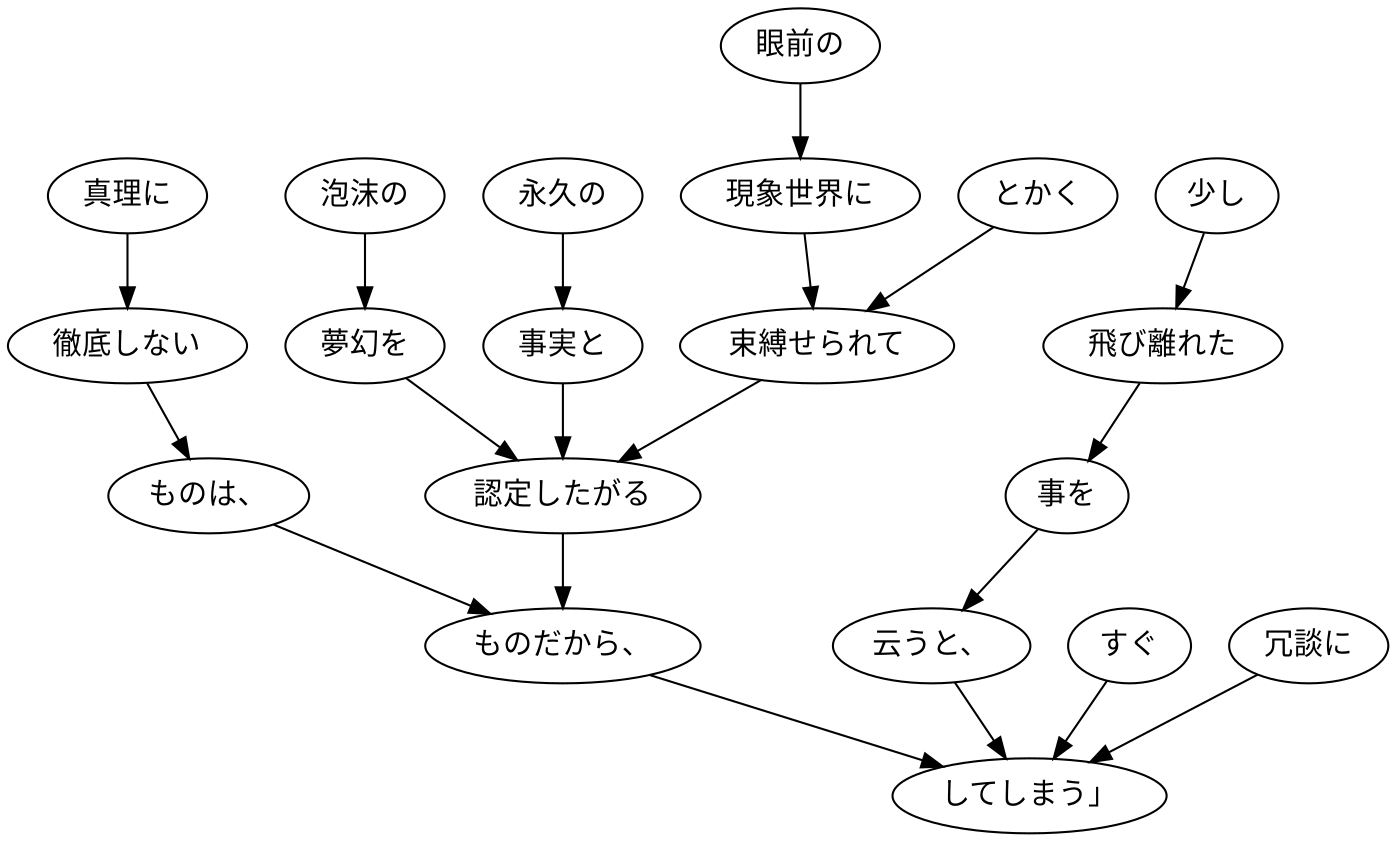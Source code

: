 digraph graph8645 {
	node0 [label="真理に"];
	node1 [label="徹底しない"];
	node2 [label="ものは、"];
	node3 [label="とかく"];
	node4 [label="眼前の"];
	node5 [label="現象世界に"];
	node6 [label="束縛せられて"];
	node7 [label="泡沫の"];
	node8 [label="夢幻を"];
	node9 [label="永久の"];
	node10 [label="事実と"];
	node11 [label="認定したがる"];
	node12 [label="ものだから、"];
	node13 [label="少し"];
	node14 [label="飛び離れた"];
	node15 [label="事を"];
	node16 [label="云うと、"];
	node17 [label="すぐ"];
	node18 [label="冗談に"];
	node19 [label="してしまう」"];
	node0 -> node1;
	node1 -> node2;
	node2 -> node12;
	node3 -> node6;
	node4 -> node5;
	node5 -> node6;
	node6 -> node11;
	node7 -> node8;
	node8 -> node11;
	node9 -> node10;
	node10 -> node11;
	node11 -> node12;
	node12 -> node19;
	node13 -> node14;
	node14 -> node15;
	node15 -> node16;
	node16 -> node19;
	node17 -> node19;
	node18 -> node19;
}
